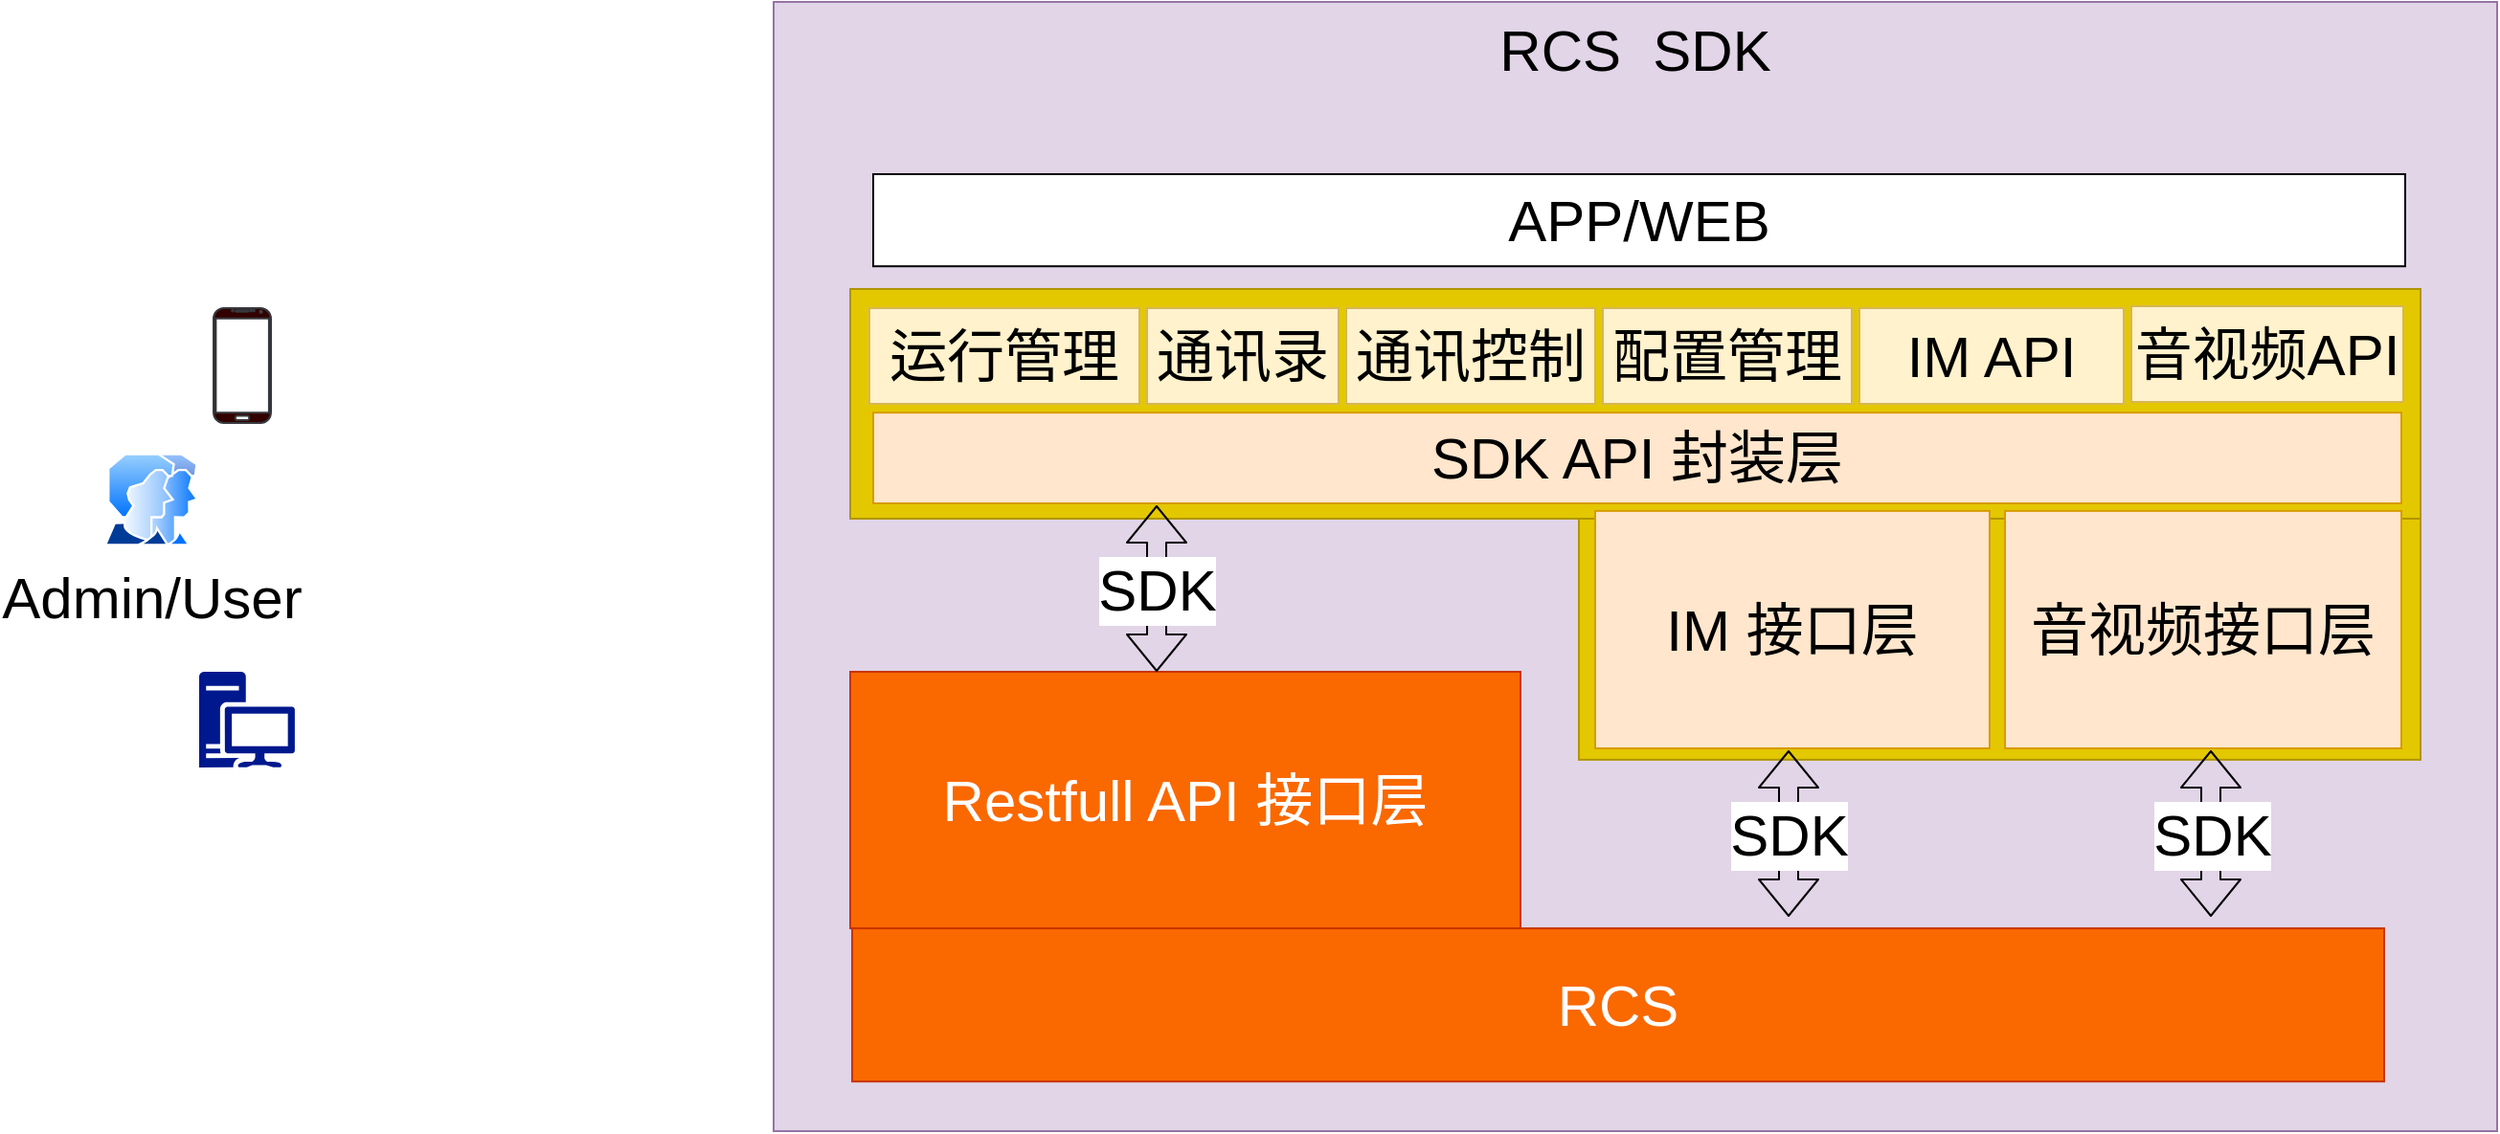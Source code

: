 <mxfile version="12.8.1" type="github">
  <diagram id="ZktGi2svA78UdaO3cs_2" name="第 1 页">
    <mxGraphModel dx="996" dy="541" grid="1" gridSize="10" guides="1" tooltips="1" connect="1" arrows="1" fold="1" page="1" pageScale="1" pageWidth="827" pageHeight="1169" math="0" shadow="0">
      <root>
        <mxCell id="0" />
        <mxCell id="1" parent="0" />
        <mxCell id="ZOVoq46K42t6tsjMokU2-13" value="RCS  SDK" style="group;fontSize=30;fillColor=#e1d5e7;strokeColor=#9673a6;" vertex="1" connectable="0" parent="1">
          <mxGeometry x="960" y="150" width="900" height="590" as="geometry" />
        </mxCell>
        <mxCell id="ZOVoq46K42t6tsjMokU2-56" value="" style="rounded=0;whiteSpace=wrap;html=1;fillColor=#e3c800;fontSize=30;align=center;strokeColor=#B09500;fontColor=#ffffff;" vertex="1" parent="1">
          <mxGeometry x="1380.5" y="415.94" width="439.5" height="130" as="geometry" />
        </mxCell>
        <mxCell id="ZOVoq46K42t6tsjMokU2-55" value="" style="rounded=0;whiteSpace=wrap;html=1;fillColor=#e3c800;fontSize=30;align=center;strokeColor=#B09500;fontColor=#ffffff;" vertex="1" parent="1">
          <mxGeometry x="1000" y="300" width="820" height="120" as="geometry" />
        </mxCell>
        <mxCell id="ZOVoq46K42t6tsjMokU2-9" value="" style="verticalLabelPosition=bottom;verticalAlign=top;html=1;shadow=0;dashed=0;strokeWidth=1;shape=mxgraph.android.phone2;strokeColor=#36393d;fillColor=#330000;" vertex="1" parent="1">
          <mxGeometry x="667.5" y="310" width="30" height="60" as="geometry" />
        </mxCell>
        <mxCell id="ZOVoq46K42t6tsjMokU2-10" value="Admin/User" style="aspect=fixed;perimeter=ellipsePerimeter;html=1;align=center;shadow=0;dashed=0;spacingTop=3;image;image=img/lib/active_directory/user_accounts.svg;fillColor=#330000;fontSize=30;" vertex="1" parent="1">
          <mxGeometry x="610" y="385.75" width="50" height="48.5" as="geometry" />
        </mxCell>
        <mxCell id="ZOVoq46K42t6tsjMokU2-11" value="" style="aspect=fixed;pointerEvents=1;shadow=0;dashed=0;html=1;strokeColor=none;labelPosition=center;verticalLabelPosition=bottom;verticalAlign=top;align=center;fillColor=#00188D;shape=mxgraph.mscae.enterprise.workstation_client;rounded=0;fontSize=30;" vertex="1" parent="1">
          <mxGeometry x="660" y="500" width="50" height="50" as="geometry" />
        </mxCell>
        <mxCell id="ZOVoq46K42t6tsjMokU2-15" value="音视频API" style="rounded=0;whiteSpace=wrap;html=1;fontSize=30;align=center;fillColor=#fff2cc;strokeColor=#d6b656;" vertex="1" parent="1">
          <mxGeometry x="1669" y="309" width="142" height="50" as="geometry" />
        </mxCell>
        <mxCell id="ZOVoq46K42t6tsjMokU2-16" value="IM API" style="rounded=0;whiteSpace=wrap;html=1;fillColor=#fff2cc;fontSize=30;align=center;strokeColor=#d6b656;" vertex="1" parent="1">
          <mxGeometry x="1527" y="310" width="138" height="50" as="geometry" />
        </mxCell>
        <mxCell id="ZOVoq46K42t6tsjMokU2-17" value="通讯控制" style="rounded=0;whiteSpace=wrap;html=1;fillColor=#fff2cc;fontSize=30;align=center;strokeColor=#d6b656;" vertex="1" parent="1">
          <mxGeometry x="1259" y="310" width="130" height="50" as="geometry" />
        </mxCell>
        <mxCell id="ZOVoq46K42t6tsjMokU2-26" value="运行管理" style="rounded=0;whiteSpace=wrap;html=1;fillColor=#fff2cc;fontSize=30;align=center;strokeColor=#d6b656;" vertex="1" parent="1">
          <mxGeometry x="1010" y="310" width="141" height="50" as="geometry" />
        </mxCell>
        <mxCell id="ZOVoq46K42t6tsjMokU2-27" value="通讯录" style="rounded=0;whiteSpace=wrap;html=1;fontSize=30;align=center;fillColor=#fff2cc;strokeColor=#d6b656;" vertex="1" parent="1">
          <mxGeometry x="1155" y="310" width="100" height="50" as="geometry" />
        </mxCell>
        <mxCell id="ZOVoq46K42t6tsjMokU2-31" value="音视频接口层" style="rounded=0;whiteSpace=wrap;html=1;fillColor=#ffe6cc;fontSize=30;align=center;strokeColor=#d79b00;" vertex="1" parent="1">
          <mxGeometry x="1603" y="415.94" width="207" height="124.06" as="geometry" />
        </mxCell>
        <mxCell id="ZOVoq46K42t6tsjMokU2-32" value="IM 接口层" style="rounded=0;whiteSpace=wrap;html=1;fillColor=#ffe6cc;fontSize=30;align=center;strokeColor=#d79b00;" vertex="1" parent="1">
          <mxGeometry x="1389" y="415.94" width="206" height="124.06" as="geometry" />
        </mxCell>
        <mxCell id="ZOVoq46K42t6tsjMokU2-45" value="APP/WEB" style="rounded=0;whiteSpace=wrap;html=1;fontSize=30;align=center;" vertex="1" parent="1">
          <mxGeometry x="1012" y="240" width="800" height="48.12" as="geometry" />
        </mxCell>
        <mxCell id="ZOVoq46K42t6tsjMokU2-30" value="SDK API 封装层" style="rounded=0;whiteSpace=wrap;html=1;fillColor=#ffe6cc;fontSize=30;align=center;strokeColor=#d79b00;" vertex="1" parent="1">
          <mxGeometry x="1012" y="364.6" width="798" height="47.4" as="geometry" />
        </mxCell>
        <mxCell id="ZOVoq46K42t6tsjMokU2-47" value="配置管理" style="rounded=0;whiteSpace=wrap;html=1;fillColor=#fff2cc;fontSize=30;align=center;strokeColor=#d6b656;" vertex="1" parent="1">
          <mxGeometry x="1393" y="310" width="130" height="50" as="geometry" />
        </mxCell>
        <mxCell id="ZOVoq46K42t6tsjMokU2-49" value="" style="group;glass=0;rounded=0;shadow=0;" vertex="1" connectable="0" parent="1">
          <mxGeometry x="1000" y="580" width="801" height="134.06" as="geometry" />
        </mxCell>
        <mxCell id="ZOVoq46K42t6tsjMokU2-44" value="Restfull API 接口层" style="rounded=0;whiteSpace=wrap;html=1;fontSize=30;align=center;fillColor=#fa6800;strokeColor=#C73500;fontColor=#ffffff;comic=0;" vertex="1" parent="ZOVoq46K42t6tsjMokU2-49">
          <mxGeometry y="-80" width="350" height="134.06" as="geometry" />
        </mxCell>
        <mxCell id="ZOVoq46K42t6tsjMokU2-48" value="RCS" style="rounded=0;whiteSpace=wrap;html=1;fontSize=30;align=center;fillColor=#fa6800;strokeColor=#C73500;fontColor=#ffffff;glass=0;shadow=0;" vertex="1" parent="ZOVoq46K42t6tsjMokU2-49">
          <mxGeometry x="1" y="54.06" width="800" height="80" as="geometry" />
        </mxCell>
        <mxCell id="ZOVoq46K42t6tsjMokU2-52" value="SDK" style="shape=flexArrow;endArrow=classic;startArrow=classic;html=1;fontSize=30;" edge="1" parent="1">
          <mxGeometry width="50" height="50" relative="1" as="geometry">
            <mxPoint x="1160" y="500" as="sourcePoint" />
            <mxPoint x="1160" y="413" as="targetPoint" />
          </mxGeometry>
        </mxCell>
        <mxCell id="ZOVoq46K42t6tsjMokU2-53" value="SDK" style="shape=flexArrow;endArrow=classic;startArrow=classic;html=1;fontSize=30;" edge="1" parent="1">
          <mxGeometry width="50" height="50" relative="1" as="geometry">
            <mxPoint x="1490" y="628" as="sourcePoint" />
            <mxPoint x="1490" y="541" as="targetPoint" />
          </mxGeometry>
        </mxCell>
        <mxCell id="ZOVoq46K42t6tsjMokU2-54" value="SDK" style="shape=flexArrow;endArrow=classic;startArrow=classic;html=1;fontSize=30;" edge="1" parent="1">
          <mxGeometry width="50" height="50" relative="1" as="geometry">
            <mxPoint x="1710.5" y="628" as="sourcePoint" />
            <mxPoint x="1710.5" y="541" as="targetPoint" />
          </mxGeometry>
        </mxCell>
      </root>
    </mxGraphModel>
  </diagram>
</mxfile>
